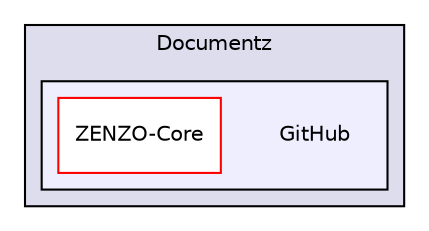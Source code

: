 digraph "D:/Documentz/GitHub" {
  compound=true
  node [ fontsize="10", fontname="Helvetica"];
  edge [ labelfontsize="10", labelfontname="Helvetica"];
  subgraph clusterdir_92714f032ab84bd64f6a9cb342ec785e {
    graph [ bgcolor="#ddddee", pencolor="black", label="Documentz" fontname="Helvetica", fontsize="10", URL="dir_92714f032ab84bd64f6a9cb342ec785e.html"]
  subgraph clusterdir_a8c9dd05c9344a156fecede6afc995fd {
    graph [ bgcolor="#eeeeff", pencolor="black", label="" URL="dir_a8c9dd05c9344a156fecede6afc995fd.html"];
    dir_a8c9dd05c9344a156fecede6afc995fd [shape=plaintext label="GitHub"];
    dir_9bb5e4c759ed59ac35a45f3375e510df [shape=box label="ZENZO-Core" color="red" fillcolor="white" style="filled" URL="dir_9bb5e4c759ed59ac35a45f3375e510df.html"];
  }
  }
}
